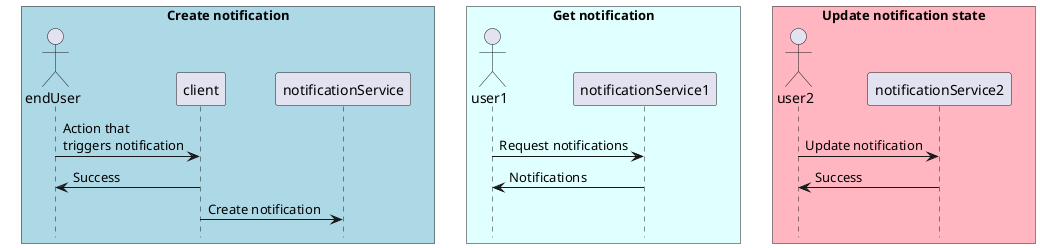 @startuml
hide footbox

skinparam ParticipantPadding 20
skinparam BoxPadding 10
!pragma teoz true

'To be made async in design
box "Create notification" #LightBlue
actor endUser
participant client
participant notificationService
end box

box "Get notification" #LightCyan
actor user1
participant notificationService1
end box

box "Update notification state" #LightPink
actor user2
participant notificationService2
end box


endUser -> client : Action that\ntriggers notification
&user1 -> notificationService1 : Request notifications
&user2 -> notificationService2 : Update notification
client -> endUser : Success
&notificationService1 -> user1 : Notifications
&notificationService2 -> user2 : Success
client -> notificationService: Create notification

@enduml